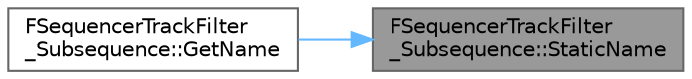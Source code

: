 digraph "FSequencerTrackFilter_Subsequence::StaticName"
{
 // INTERACTIVE_SVG=YES
 // LATEX_PDF_SIZE
  bgcolor="transparent";
  edge [fontname=Helvetica,fontsize=10,labelfontname=Helvetica,labelfontsize=10];
  node [fontname=Helvetica,fontsize=10,shape=box,height=0.2,width=0.4];
  rankdir="RL";
  Node1 [id="Node000001",label="FSequencerTrackFilter\l_Subsequence::StaticName",height=0.2,width=0.4,color="gray40", fillcolor="grey60", style="filled", fontcolor="black",tooltip=" "];
  Node1 -> Node2 [id="edge1_Node000001_Node000002",dir="back",color="steelblue1",style="solid",tooltip=" "];
  Node2 [id="Node000002",label="FSequencerTrackFilter\l_Subsequence::GetName",height=0.2,width=0.4,color="grey40", fillcolor="white", style="filled",URL="$d5/d9a/classFSequencerTrackFilter__Subsequence.html#ac48b610858734c4c5a8a998b4c4c0318",tooltip=" "];
}
